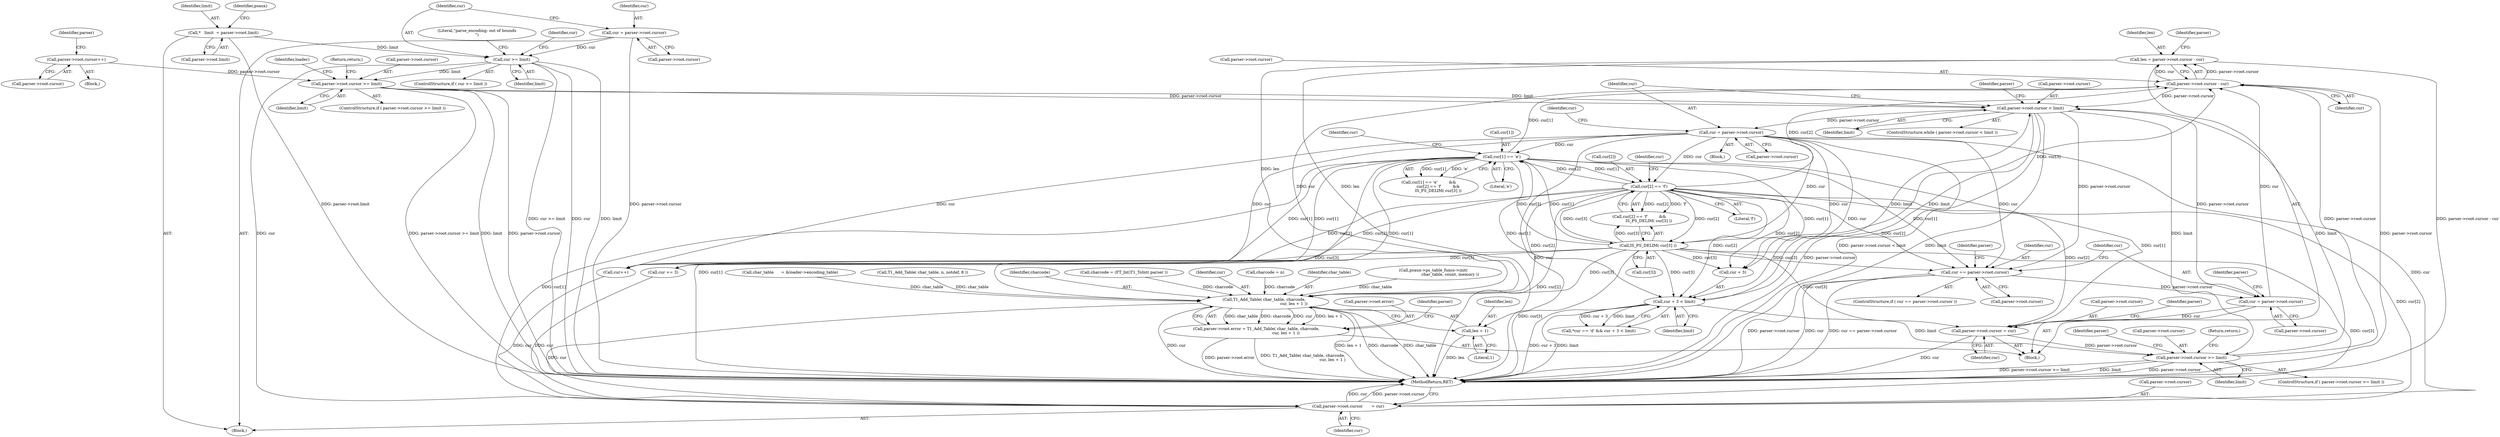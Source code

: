 digraph "0_savannah_df14e6c0b9592cbb24d5381dfc6106b14f915e75@integer" {
"1000474" [label="(Call,len = parser->root.cursor - cur)"];
"1000476" [label="(Call,parser->root.cursor - cur)"];
"1000459" [label="(Call,parser->root.cursor >= limit)"];
"1000449" [label="(Call,parser->root.cursor = cur)"];
"1000368" [label="(Call,cur[1] == 'e')"];
"1000347" [label="(Call,cur = parser->root.cursor)"];
"1000339" [label="(Call,parser->root.cursor < limit)"];
"1000257" [label="(Call,parser->root.cursor >= limit)"];
"1000241" [label="(Call,parser->root.cursor++)"];
"1000173" [label="(Call,cur >= limit)"];
"1000165" [label="(Call,cur = parser->root.cursor)"];
"1000148" [label="(Call,*   limit  = parser->root.limit)"];
"1000360" [label="(Call,cur + 3 < limit)"];
"1000374" [label="(Call,cur[2] == 'f')"];
"1000379" [label="(Call,IS_PS_DELIM( cur[3] ))"];
"1000442" [label="(Call,cur = parser->root.cursor)"];
"1000425" [label="(Call,cur == parser->root.cursor)"];
"1000489" [label="(Call,T1_Add_Table( char_table, charcode,\n                                               cur, len + 1 ))"];
"1000483" [label="(Call,parser->root.error = T1_Add_Table( char_table, charcode,\n                                               cur, len + 1 ))"];
"1000536" [label="(Call,parser->root.cursor       = cur)"];
"1000493" [label="(Call,len + 1)"];
"1000465" [label="(Identifier,limit)"];
"1000241" [label="(Call,parser->root.cursor++)"];
"1000491" [label="(Identifier,charcode)"];
"1000443" [label="(Identifier,cur)"];
"1000367" [label="(Call,cur[1] == 'e'         &&\n               cur[2] == 'f'         &&\n               IS_PS_DELIM( cur[3] ))"];
"1000536" [label="(Call,parser->root.cursor       = cur)"];
"1000416" [label="(Call,charcode = (FT_Int)T1_ToInt( parser ))"];
"1000492" [label="(Identifier,cur)"];
"1000264" [label="(Return,return;)"];
"1000458" [label="(ControlStructure,if ( parser->root.cursor >= limit ))"];
"1000166" [label="(Identifier,cur)"];
"1000386" [label="(Call,cur += 3)"];
"1000484" [label="(Call,parser->root.error)"];
"1000257" [label="(Call,parser->root.cursor >= limit)"];
"1000369" [label="(Call,cur[1])"];
"1000442" [label="(Call,cur = parser->root.cursor)"];
"1000364" [label="(Identifier,limit)"];
"1000375" [label="(Call,cur[2])"];
"1000175" [label="(Identifier,limit)"];
"1000450" [label="(Call,parser->root.cursor)"];
"1000470" [label="(Identifier,parser)"];
"1000172" [label="(ControlStructure,if ( cur >= limit ))"];
"1000355" [label="(Call,*cur == 'd' && cur + 3 < limit)"];
"1000426" [label="(Identifier,cur)"];
"1000486" [label="(Identifier,parser)"];
"1000339" [label="(Call,parser->root.cursor < limit)"];
"1000165" [label="(Call,cur = parser->root.cursor)"];
"1000460" [label="(Call,parser->root.cursor)"];
"1000361" [label="(Call,cur + 3)"];
"1000258" [label="(Call,parser->root.cursor)"];
"1000173" [label="(Call,cur >= limit)"];
"1000542" [label="(Identifier,cur)"];
"1000424" [label="(ControlStructure,if ( cur == parser->root.cursor ))"];
"1000381" [label="(Identifier,cur)"];
"1000537" [label="(Call,parser->root.cursor)"];
"1000138" [label="(Block,)"];
"1000157" [label="(Identifier,psaux)"];
"1000345" [label="(Identifier,limit)"];
"1000376" [label="(Identifier,cur)"];
"1000242" [label="(Call,parser->root.cursor)"];
"1000148" [label="(Call,*   limit  = parser->root.limit)"];
"1000543" [label="(MethodReturn,RET)"];
"1000427" [label="(Call,parser->root.cursor)"];
"1000474" [label="(Call,len = parser->root.cursor - cur)"];
"1000444" [label="(Call,parser->root.cursor)"];
"1000459" [label="(Call,parser->root.cursor >= limit)"];
"1000379" [label="(Call,IS_PS_DELIM( cur[3] ))"];
"1000263" [label="(Identifier,limit)"];
"1000493" [label="(Call,len + 1)"];
"1000267" [label="(Identifier,loader)"];
"1000452" [label="(Identifier,parser)"];
"1000455" [label="(Identifier,cur)"];
"1000476" [label="(Call,parser->root.cursor - cur)"];
"1000499" [label="(Identifier,parser)"];
"1000411" [label="(Call,charcode = n)"];
"1000380" [label="(Call,cur[3])"];
"1000489" [label="(Call,T1_Add_Table( char_table, charcode,\n                                               cur, len + 1 ))"];
"1000234" [label="(Block,)"];
"1000475" [label="(Identifier,len)"];
"1000374" [label="(Call,cur[2] == 'f')"];
"1000407" [label="(Block,)"];
"1000490" [label="(Identifier,char_table)"];
"1000494" [label="(Identifier,len)"];
"1000483" [label="(Call,parser->root.error = T1_Add_Table( char_table, charcode,\n                                               cur, len + 1 ))"];
"1000346" [label="(Block,)"];
"1000349" [label="(Call,parser->root.cursor)"];
"1000149" [label="(Identifier,limit)"];
"1000495" [label="(Literal,1)"];
"1000449" [label="(Call,parser->root.cursor = cur)"];
"1000347" [label="(Call,cur = parser->root.cursor)"];
"1000255" [label="(Identifier,parser)"];
"1000288" [label="(Call,psaux->ps_table_funcs->init(\n                           char_table, count, memory ))"];
"1000338" [label="(ControlStructure,while ( parser->root.cursor < limit ))"];
"1000192" [label="(Identifier,cur)"];
"1000378" [label="(Literal,'f')"];
"1000477" [label="(Call,parser->root.cursor)"];
"1000348" [label="(Identifier,cur)"];
"1000372" [label="(Literal,'e')"];
"1000150" [label="(Call,parser->root.limit)"];
"1000436" [label="(Identifier,parser)"];
"1000210" [label="(Call,char_table      = &loader->encoding_table)"];
"1000368" [label="(Call,cur[1] == 'e')"];
"1000174" [label="(Identifier,cur)"];
"1000256" [label="(ControlStructure,if ( parser->root.cursor >= limit ))"];
"1000457" [label="(Identifier,parser)"];
"1000178" [label="(Literal,\"parse_encoding: out of bounds\n\")"];
"1000328" [label="(Call,T1_Add_Table( char_table, n, notdef, 8 ))"];
"1000466" [label="(Return,return;)"];
"1000528" [label="(Identifier,parser)"];
"1000358" [label="(Identifier,cur)"];
"1000425" [label="(Call,cur == parser->root.cursor)"];
"1000373" [label="(Call,cur[2] == 'f'         &&\n               IS_PS_DELIM( cur[3] ))"];
"1000482" [label="(Identifier,cur)"];
"1000340" [label="(Call,parser->root.cursor)"];
"1000398" [label="(Call,cur++)"];
"1000360" [label="(Call,cur + 3 < limit)"];
"1000167" [label="(Call,parser->root.cursor)"];
"1000474" -> "1000407"  [label="AST: "];
"1000474" -> "1000476"  [label="CFG: "];
"1000475" -> "1000474"  [label="AST: "];
"1000476" -> "1000474"  [label="AST: "];
"1000486" -> "1000474"  [label="CFG: "];
"1000474" -> "1000543"  [label="DDG: parser->root.cursor - cur"];
"1000476" -> "1000474"  [label="DDG: parser->root.cursor"];
"1000476" -> "1000474"  [label="DDG: cur"];
"1000474" -> "1000489"  [label="DDG: len"];
"1000474" -> "1000493"  [label="DDG: len"];
"1000476" -> "1000482"  [label="CFG: "];
"1000477" -> "1000476"  [label="AST: "];
"1000482" -> "1000476"  [label="AST: "];
"1000476" -> "1000543"  [label="DDG: parser->root.cursor"];
"1000476" -> "1000339"  [label="DDG: parser->root.cursor"];
"1000459" -> "1000476"  [label="DDG: parser->root.cursor"];
"1000374" -> "1000476"  [label="DDG: cur[2]"];
"1000379" -> "1000476"  [label="DDG: cur[3]"];
"1000368" -> "1000476"  [label="DDG: cur[1]"];
"1000442" -> "1000476"  [label="DDG: cur"];
"1000476" -> "1000489"  [label="DDG: cur"];
"1000459" -> "1000458"  [label="AST: "];
"1000459" -> "1000465"  [label="CFG: "];
"1000460" -> "1000459"  [label="AST: "];
"1000465" -> "1000459"  [label="AST: "];
"1000466" -> "1000459"  [label="CFG: "];
"1000470" -> "1000459"  [label="CFG: "];
"1000459" -> "1000543"  [label="DDG: parser->root.cursor"];
"1000459" -> "1000543"  [label="DDG: parser->root.cursor >= limit"];
"1000459" -> "1000543"  [label="DDG: limit"];
"1000459" -> "1000339"  [label="DDG: limit"];
"1000449" -> "1000459"  [label="DDG: parser->root.cursor"];
"1000360" -> "1000459"  [label="DDG: limit"];
"1000339" -> "1000459"  [label="DDG: limit"];
"1000449" -> "1000407"  [label="AST: "];
"1000449" -> "1000455"  [label="CFG: "];
"1000450" -> "1000449"  [label="AST: "];
"1000455" -> "1000449"  [label="AST: "];
"1000457" -> "1000449"  [label="CFG: "];
"1000449" -> "1000543"  [label="DDG: cur"];
"1000368" -> "1000449"  [label="DDG: cur[1]"];
"1000374" -> "1000449"  [label="DDG: cur[2]"];
"1000442" -> "1000449"  [label="DDG: cur"];
"1000379" -> "1000449"  [label="DDG: cur[3]"];
"1000368" -> "1000367"  [label="AST: "];
"1000368" -> "1000372"  [label="CFG: "];
"1000369" -> "1000368"  [label="AST: "];
"1000372" -> "1000368"  [label="AST: "];
"1000376" -> "1000368"  [label="CFG: "];
"1000367" -> "1000368"  [label="CFG: "];
"1000368" -> "1000543"  [label="DDG: cur[1]"];
"1000368" -> "1000360"  [label="DDG: cur[1]"];
"1000368" -> "1000361"  [label="DDG: cur[1]"];
"1000368" -> "1000367"  [label="DDG: cur[1]"];
"1000368" -> "1000367"  [label="DDG: 'e'"];
"1000347" -> "1000368"  [label="DDG: cur"];
"1000374" -> "1000368"  [label="DDG: cur[2]"];
"1000379" -> "1000368"  [label="DDG: cur[3]"];
"1000368" -> "1000374"  [label="DDG: cur[1]"];
"1000368" -> "1000379"  [label="DDG: cur[1]"];
"1000368" -> "1000386"  [label="DDG: cur[1]"];
"1000368" -> "1000398"  [label="DDG: cur[1]"];
"1000368" -> "1000425"  [label="DDG: cur[1]"];
"1000368" -> "1000489"  [label="DDG: cur[1]"];
"1000368" -> "1000536"  [label="DDG: cur[1]"];
"1000347" -> "1000346"  [label="AST: "];
"1000347" -> "1000349"  [label="CFG: "];
"1000348" -> "1000347"  [label="AST: "];
"1000349" -> "1000347"  [label="AST: "];
"1000358" -> "1000347"  [label="CFG: "];
"1000347" -> "1000543"  [label="DDG: parser->root.cursor"];
"1000347" -> "1000543"  [label="DDG: cur"];
"1000339" -> "1000347"  [label="DDG: parser->root.cursor"];
"1000347" -> "1000360"  [label="DDG: cur"];
"1000347" -> "1000361"  [label="DDG: cur"];
"1000347" -> "1000374"  [label="DDG: cur"];
"1000347" -> "1000379"  [label="DDG: cur"];
"1000347" -> "1000386"  [label="DDG: cur"];
"1000347" -> "1000398"  [label="DDG: cur"];
"1000347" -> "1000425"  [label="DDG: cur"];
"1000347" -> "1000536"  [label="DDG: cur"];
"1000339" -> "1000338"  [label="AST: "];
"1000339" -> "1000345"  [label="CFG: "];
"1000340" -> "1000339"  [label="AST: "];
"1000345" -> "1000339"  [label="AST: "];
"1000348" -> "1000339"  [label="CFG: "];
"1000528" -> "1000339"  [label="CFG: "];
"1000339" -> "1000543"  [label="DDG: parser->root.cursor < limit"];
"1000339" -> "1000543"  [label="DDG: limit"];
"1000257" -> "1000339"  [label="DDG: parser->root.cursor"];
"1000257" -> "1000339"  [label="DDG: limit"];
"1000360" -> "1000339"  [label="DDG: limit"];
"1000339" -> "1000360"  [label="DDG: limit"];
"1000339" -> "1000425"  [label="DDG: parser->root.cursor"];
"1000339" -> "1000442"  [label="DDG: parser->root.cursor"];
"1000257" -> "1000256"  [label="AST: "];
"1000257" -> "1000263"  [label="CFG: "];
"1000258" -> "1000257"  [label="AST: "];
"1000263" -> "1000257"  [label="AST: "];
"1000264" -> "1000257"  [label="CFG: "];
"1000267" -> "1000257"  [label="CFG: "];
"1000257" -> "1000543"  [label="DDG: limit"];
"1000257" -> "1000543"  [label="DDG: parser->root.cursor"];
"1000257" -> "1000543"  [label="DDG: parser->root.cursor >= limit"];
"1000241" -> "1000257"  [label="DDG: parser->root.cursor"];
"1000173" -> "1000257"  [label="DDG: limit"];
"1000241" -> "1000234"  [label="AST: "];
"1000241" -> "1000242"  [label="CFG: "];
"1000242" -> "1000241"  [label="AST: "];
"1000255" -> "1000241"  [label="CFG: "];
"1000173" -> "1000172"  [label="AST: "];
"1000173" -> "1000175"  [label="CFG: "];
"1000174" -> "1000173"  [label="AST: "];
"1000175" -> "1000173"  [label="AST: "];
"1000178" -> "1000173"  [label="CFG: "];
"1000192" -> "1000173"  [label="CFG: "];
"1000173" -> "1000543"  [label="DDG: cur >= limit"];
"1000173" -> "1000543"  [label="DDG: cur"];
"1000173" -> "1000543"  [label="DDG: limit"];
"1000165" -> "1000173"  [label="DDG: cur"];
"1000148" -> "1000173"  [label="DDG: limit"];
"1000173" -> "1000536"  [label="DDG: cur"];
"1000165" -> "1000138"  [label="AST: "];
"1000165" -> "1000167"  [label="CFG: "];
"1000166" -> "1000165"  [label="AST: "];
"1000167" -> "1000165"  [label="AST: "];
"1000174" -> "1000165"  [label="CFG: "];
"1000165" -> "1000543"  [label="DDG: parser->root.cursor"];
"1000148" -> "1000138"  [label="AST: "];
"1000148" -> "1000150"  [label="CFG: "];
"1000149" -> "1000148"  [label="AST: "];
"1000150" -> "1000148"  [label="AST: "];
"1000157" -> "1000148"  [label="CFG: "];
"1000148" -> "1000543"  [label="DDG: parser->root.limit"];
"1000360" -> "1000355"  [label="AST: "];
"1000360" -> "1000364"  [label="CFG: "];
"1000361" -> "1000360"  [label="AST: "];
"1000364" -> "1000360"  [label="AST: "];
"1000355" -> "1000360"  [label="CFG: "];
"1000360" -> "1000543"  [label="DDG: cur + 3"];
"1000360" -> "1000543"  [label="DDG: limit"];
"1000360" -> "1000355"  [label="DDG: cur + 3"];
"1000360" -> "1000355"  [label="DDG: limit"];
"1000374" -> "1000360"  [label="DDG: cur[2]"];
"1000379" -> "1000360"  [label="DDG: cur[3]"];
"1000374" -> "1000373"  [label="AST: "];
"1000374" -> "1000378"  [label="CFG: "];
"1000375" -> "1000374"  [label="AST: "];
"1000378" -> "1000374"  [label="AST: "];
"1000381" -> "1000374"  [label="CFG: "];
"1000373" -> "1000374"  [label="CFG: "];
"1000374" -> "1000543"  [label="DDG: cur[2]"];
"1000374" -> "1000361"  [label="DDG: cur[2]"];
"1000374" -> "1000373"  [label="DDG: cur[2]"];
"1000374" -> "1000373"  [label="DDG: 'f'"];
"1000379" -> "1000374"  [label="DDG: cur[3]"];
"1000374" -> "1000379"  [label="DDG: cur[2]"];
"1000374" -> "1000386"  [label="DDG: cur[2]"];
"1000374" -> "1000398"  [label="DDG: cur[2]"];
"1000374" -> "1000425"  [label="DDG: cur[2]"];
"1000374" -> "1000489"  [label="DDG: cur[2]"];
"1000374" -> "1000536"  [label="DDG: cur[2]"];
"1000379" -> "1000373"  [label="AST: "];
"1000379" -> "1000380"  [label="CFG: "];
"1000380" -> "1000379"  [label="AST: "];
"1000373" -> "1000379"  [label="CFG: "];
"1000379" -> "1000543"  [label="DDG: cur[3]"];
"1000379" -> "1000361"  [label="DDG: cur[3]"];
"1000379" -> "1000373"  [label="DDG: cur[3]"];
"1000379" -> "1000386"  [label="DDG: cur[3]"];
"1000379" -> "1000398"  [label="DDG: cur[3]"];
"1000379" -> "1000425"  [label="DDG: cur[3]"];
"1000379" -> "1000489"  [label="DDG: cur[3]"];
"1000379" -> "1000536"  [label="DDG: cur[3]"];
"1000442" -> "1000407"  [label="AST: "];
"1000442" -> "1000444"  [label="CFG: "];
"1000443" -> "1000442"  [label="AST: "];
"1000444" -> "1000442"  [label="AST: "];
"1000452" -> "1000442"  [label="CFG: "];
"1000425" -> "1000442"  [label="DDG: parser->root.cursor"];
"1000425" -> "1000424"  [label="AST: "];
"1000425" -> "1000427"  [label="CFG: "];
"1000426" -> "1000425"  [label="AST: "];
"1000427" -> "1000425"  [label="AST: "];
"1000436" -> "1000425"  [label="CFG: "];
"1000443" -> "1000425"  [label="CFG: "];
"1000425" -> "1000543"  [label="DDG: parser->root.cursor"];
"1000425" -> "1000543"  [label="DDG: cur"];
"1000425" -> "1000543"  [label="DDG: cur == parser->root.cursor"];
"1000489" -> "1000483"  [label="AST: "];
"1000489" -> "1000493"  [label="CFG: "];
"1000490" -> "1000489"  [label="AST: "];
"1000491" -> "1000489"  [label="AST: "];
"1000492" -> "1000489"  [label="AST: "];
"1000493" -> "1000489"  [label="AST: "];
"1000483" -> "1000489"  [label="CFG: "];
"1000489" -> "1000543"  [label="DDG: len + 1"];
"1000489" -> "1000543"  [label="DDG: charcode"];
"1000489" -> "1000543"  [label="DDG: char_table"];
"1000489" -> "1000543"  [label="DDG: cur"];
"1000489" -> "1000483"  [label="DDG: char_table"];
"1000489" -> "1000483"  [label="DDG: charcode"];
"1000489" -> "1000483"  [label="DDG: cur"];
"1000489" -> "1000483"  [label="DDG: len + 1"];
"1000288" -> "1000489"  [label="DDG: char_table"];
"1000328" -> "1000489"  [label="DDG: char_table"];
"1000210" -> "1000489"  [label="DDG: char_table"];
"1000411" -> "1000489"  [label="DDG: charcode"];
"1000416" -> "1000489"  [label="DDG: charcode"];
"1000489" -> "1000536"  [label="DDG: cur"];
"1000483" -> "1000407"  [label="AST: "];
"1000484" -> "1000483"  [label="AST: "];
"1000499" -> "1000483"  [label="CFG: "];
"1000483" -> "1000543"  [label="DDG: T1_Add_Table( char_table, charcode,\n                                               cur, len + 1 )"];
"1000483" -> "1000543"  [label="DDG: parser->root.error"];
"1000536" -> "1000138"  [label="AST: "];
"1000536" -> "1000542"  [label="CFG: "];
"1000537" -> "1000536"  [label="AST: "];
"1000542" -> "1000536"  [label="AST: "];
"1000543" -> "1000536"  [label="CFG: "];
"1000536" -> "1000543"  [label="DDG: cur"];
"1000536" -> "1000543"  [label="DDG: parser->root.cursor"];
"1000386" -> "1000536"  [label="DDG: cur"];
"1000398" -> "1000536"  [label="DDG: cur"];
"1000493" -> "1000495"  [label="CFG: "];
"1000494" -> "1000493"  [label="AST: "];
"1000495" -> "1000493"  [label="AST: "];
"1000493" -> "1000543"  [label="DDG: len"];
}
